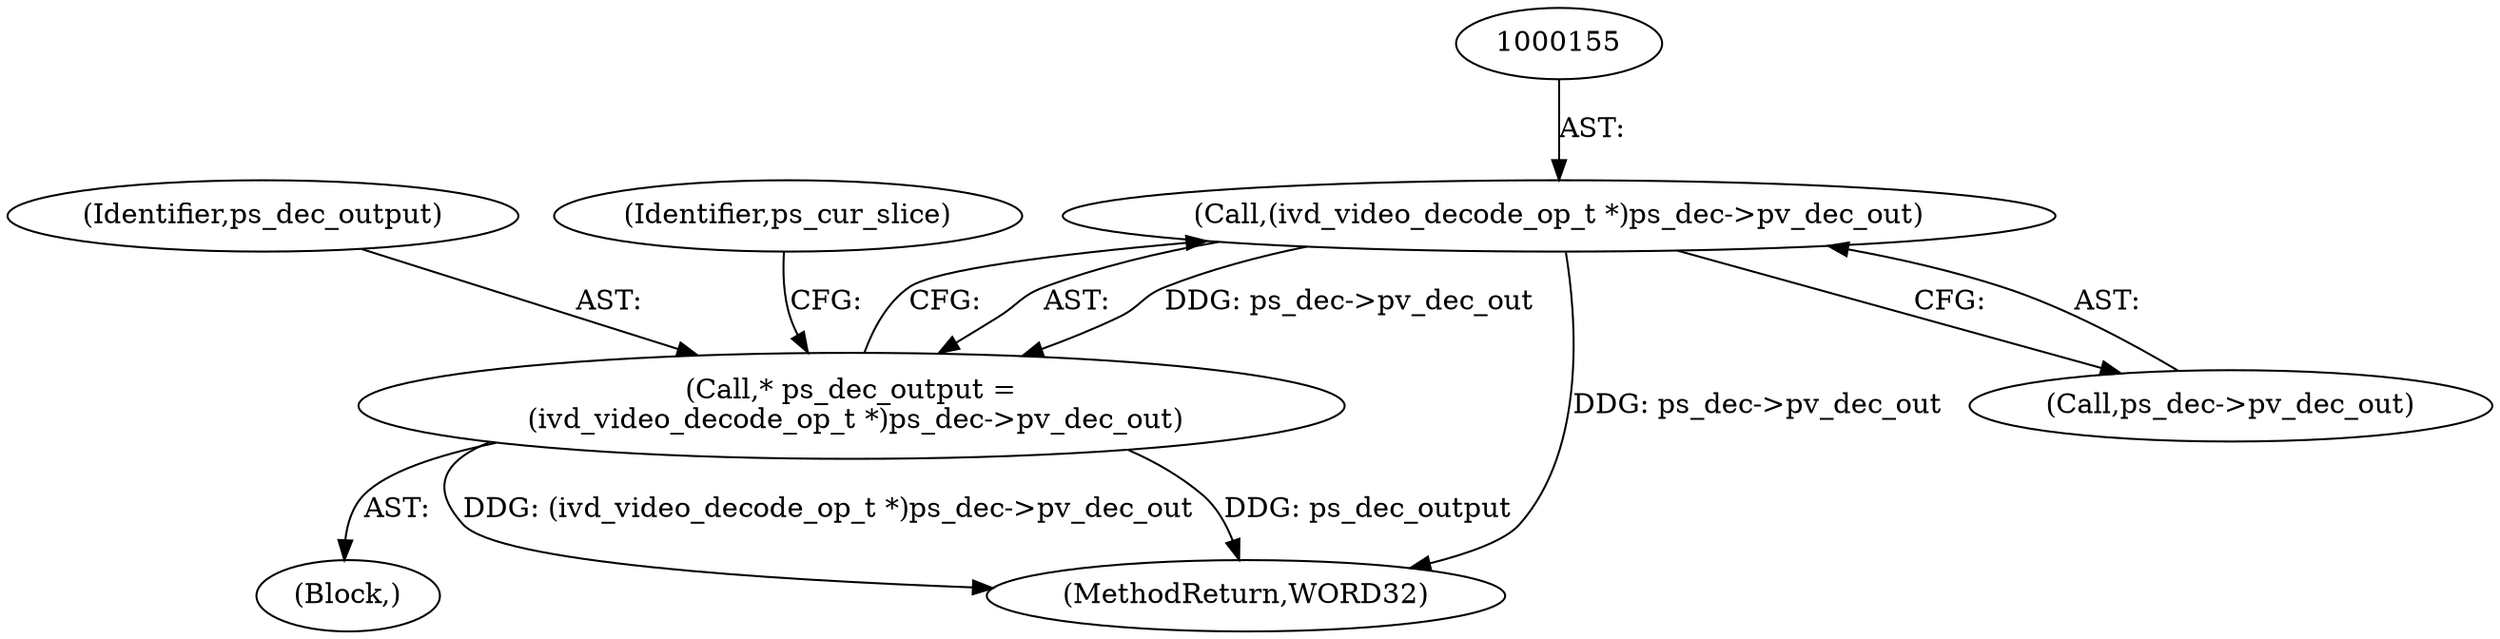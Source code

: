 digraph "0_Android_e629194c62a9a129ce378e08cb1059a8a53f1795_2@pointer" {
"1000154" [label="(Call,(ivd_video_decode_op_t *)ps_dec->pv_dec_out)"];
"1000152" [label="(Call,* ps_dec_output =\n (ivd_video_decode_op_t *)ps_dec->pv_dec_out)"];
"1000153" [label="(Identifier,ps_dec_output)"];
"1002052" [label="(MethodReturn,WORD32)"];
"1000138" [label="(Block,)"];
"1000156" [label="(Call,ps_dec->pv_dec_out)"];
"1000154" [label="(Call,(ivd_video_decode_op_t *)ps_dec->pv_dec_out)"];
"1000152" [label="(Call,* ps_dec_output =\n (ivd_video_decode_op_t *)ps_dec->pv_dec_out)"];
"1000161" [label="(Identifier,ps_cur_slice)"];
"1000154" -> "1000152"  [label="AST: "];
"1000154" -> "1000156"  [label="CFG: "];
"1000155" -> "1000154"  [label="AST: "];
"1000156" -> "1000154"  [label="AST: "];
"1000152" -> "1000154"  [label="CFG: "];
"1000154" -> "1002052"  [label="DDG: ps_dec->pv_dec_out"];
"1000154" -> "1000152"  [label="DDG: ps_dec->pv_dec_out"];
"1000152" -> "1000138"  [label="AST: "];
"1000153" -> "1000152"  [label="AST: "];
"1000161" -> "1000152"  [label="CFG: "];
"1000152" -> "1002052"  [label="DDG: ps_dec_output"];
"1000152" -> "1002052"  [label="DDG: (ivd_video_decode_op_t *)ps_dec->pv_dec_out"];
}
